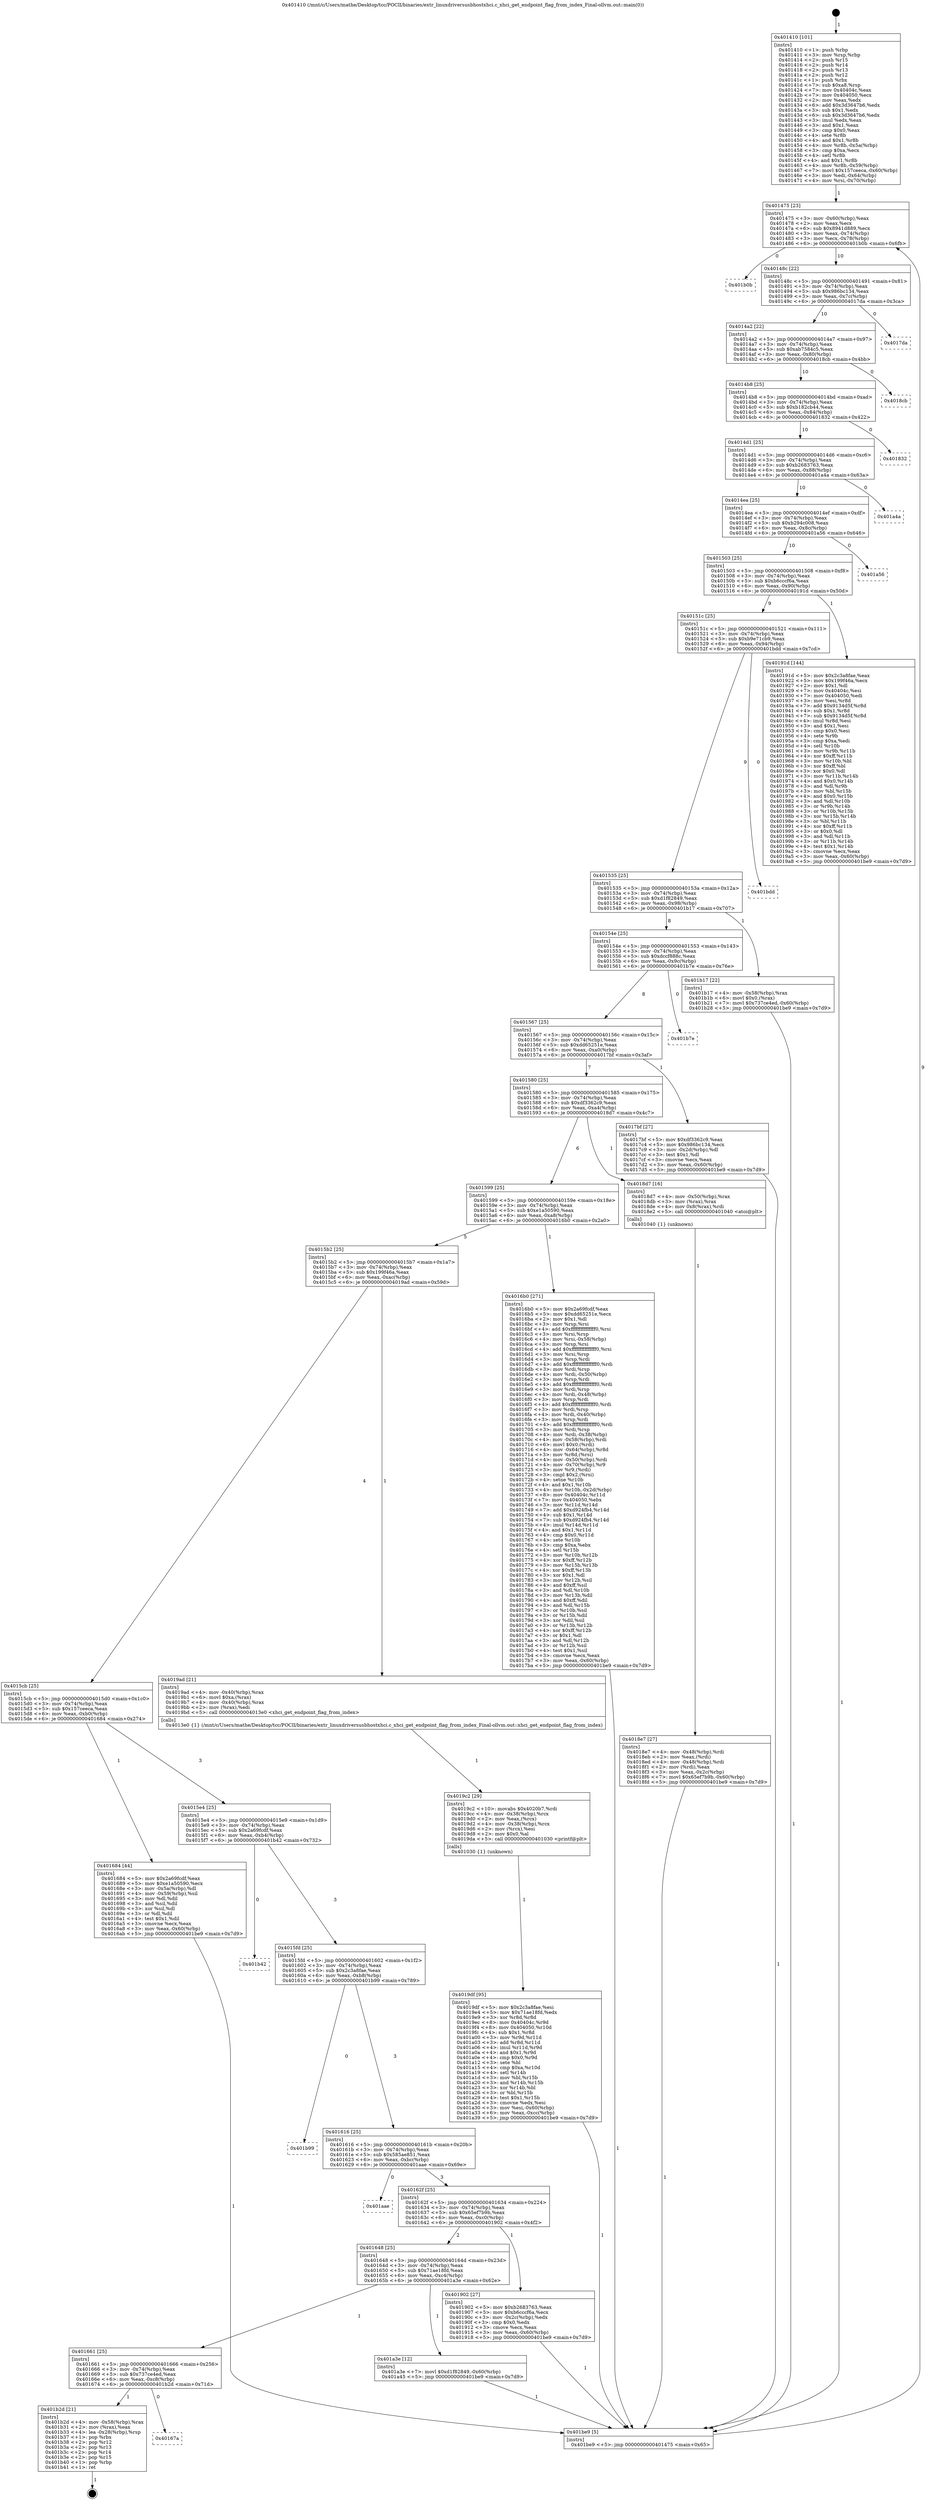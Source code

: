 digraph "0x401410" {
  label = "0x401410 (/mnt/c/Users/mathe/Desktop/tcc/POCII/binaries/extr_linuxdriversusbhostxhci.c_xhci_get_endpoint_flag_from_index_Final-ollvm.out::main(0))"
  labelloc = "t"
  node[shape=record]

  Entry [label="",width=0.3,height=0.3,shape=circle,fillcolor=black,style=filled]
  "0x401475" [label="{
     0x401475 [23]\l
     | [instrs]\l
     &nbsp;&nbsp;0x401475 \<+3\>: mov -0x60(%rbp),%eax\l
     &nbsp;&nbsp;0x401478 \<+2\>: mov %eax,%ecx\l
     &nbsp;&nbsp;0x40147a \<+6\>: sub $0x8941d889,%ecx\l
     &nbsp;&nbsp;0x401480 \<+3\>: mov %eax,-0x74(%rbp)\l
     &nbsp;&nbsp;0x401483 \<+3\>: mov %ecx,-0x78(%rbp)\l
     &nbsp;&nbsp;0x401486 \<+6\>: je 0000000000401b0b \<main+0x6fb\>\l
  }"]
  "0x401b0b" [label="{
     0x401b0b\l
  }", style=dashed]
  "0x40148c" [label="{
     0x40148c [22]\l
     | [instrs]\l
     &nbsp;&nbsp;0x40148c \<+5\>: jmp 0000000000401491 \<main+0x81\>\l
     &nbsp;&nbsp;0x401491 \<+3\>: mov -0x74(%rbp),%eax\l
     &nbsp;&nbsp;0x401494 \<+5\>: sub $0x986bc134,%eax\l
     &nbsp;&nbsp;0x401499 \<+3\>: mov %eax,-0x7c(%rbp)\l
     &nbsp;&nbsp;0x40149c \<+6\>: je 00000000004017da \<main+0x3ca\>\l
  }"]
  Exit [label="",width=0.3,height=0.3,shape=circle,fillcolor=black,style=filled,peripheries=2]
  "0x4017da" [label="{
     0x4017da\l
  }", style=dashed]
  "0x4014a2" [label="{
     0x4014a2 [22]\l
     | [instrs]\l
     &nbsp;&nbsp;0x4014a2 \<+5\>: jmp 00000000004014a7 \<main+0x97\>\l
     &nbsp;&nbsp;0x4014a7 \<+3\>: mov -0x74(%rbp),%eax\l
     &nbsp;&nbsp;0x4014aa \<+5\>: sub $0xab7584c5,%eax\l
     &nbsp;&nbsp;0x4014af \<+3\>: mov %eax,-0x80(%rbp)\l
     &nbsp;&nbsp;0x4014b2 \<+6\>: je 00000000004018cb \<main+0x4bb\>\l
  }"]
  "0x40167a" [label="{
     0x40167a\l
  }", style=dashed]
  "0x4018cb" [label="{
     0x4018cb\l
  }", style=dashed]
  "0x4014b8" [label="{
     0x4014b8 [25]\l
     | [instrs]\l
     &nbsp;&nbsp;0x4014b8 \<+5\>: jmp 00000000004014bd \<main+0xad\>\l
     &nbsp;&nbsp;0x4014bd \<+3\>: mov -0x74(%rbp),%eax\l
     &nbsp;&nbsp;0x4014c0 \<+5\>: sub $0xb182cb44,%eax\l
     &nbsp;&nbsp;0x4014c5 \<+6\>: mov %eax,-0x84(%rbp)\l
     &nbsp;&nbsp;0x4014cb \<+6\>: je 0000000000401832 \<main+0x422\>\l
  }"]
  "0x401b2d" [label="{
     0x401b2d [21]\l
     | [instrs]\l
     &nbsp;&nbsp;0x401b2d \<+4\>: mov -0x58(%rbp),%rax\l
     &nbsp;&nbsp;0x401b31 \<+2\>: mov (%rax),%eax\l
     &nbsp;&nbsp;0x401b33 \<+4\>: lea -0x28(%rbp),%rsp\l
     &nbsp;&nbsp;0x401b37 \<+1\>: pop %rbx\l
     &nbsp;&nbsp;0x401b38 \<+2\>: pop %r12\l
     &nbsp;&nbsp;0x401b3a \<+2\>: pop %r13\l
     &nbsp;&nbsp;0x401b3c \<+2\>: pop %r14\l
     &nbsp;&nbsp;0x401b3e \<+2\>: pop %r15\l
     &nbsp;&nbsp;0x401b40 \<+1\>: pop %rbp\l
     &nbsp;&nbsp;0x401b41 \<+1\>: ret\l
  }"]
  "0x401832" [label="{
     0x401832\l
  }", style=dashed]
  "0x4014d1" [label="{
     0x4014d1 [25]\l
     | [instrs]\l
     &nbsp;&nbsp;0x4014d1 \<+5\>: jmp 00000000004014d6 \<main+0xc6\>\l
     &nbsp;&nbsp;0x4014d6 \<+3\>: mov -0x74(%rbp),%eax\l
     &nbsp;&nbsp;0x4014d9 \<+5\>: sub $0xb2683763,%eax\l
     &nbsp;&nbsp;0x4014de \<+6\>: mov %eax,-0x88(%rbp)\l
     &nbsp;&nbsp;0x4014e4 \<+6\>: je 0000000000401a4a \<main+0x63a\>\l
  }"]
  "0x401661" [label="{
     0x401661 [25]\l
     | [instrs]\l
     &nbsp;&nbsp;0x401661 \<+5\>: jmp 0000000000401666 \<main+0x256\>\l
     &nbsp;&nbsp;0x401666 \<+3\>: mov -0x74(%rbp),%eax\l
     &nbsp;&nbsp;0x401669 \<+5\>: sub $0x737ce4ed,%eax\l
     &nbsp;&nbsp;0x40166e \<+6\>: mov %eax,-0xc8(%rbp)\l
     &nbsp;&nbsp;0x401674 \<+6\>: je 0000000000401b2d \<main+0x71d\>\l
  }"]
  "0x401a4a" [label="{
     0x401a4a\l
  }", style=dashed]
  "0x4014ea" [label="{
     0x4014ea [25]\l
     | [instrs]\l
     &nbsp;&nbsp;0x4014ea \<+5\>: jmp 00000000004014ef \<main+0xdf\>\l
     &nbsp;&nbsp;0x4014ef \<+3\>: mov -0x74(%rbp),%eax\l
     &nbsp;&nbsp;0x4014f2 \<+5\>: sub $0xb294c008,%eax\l
     &nbsp;&nbsp;0x4014f7 \<+6\>: mov %eax,-0x8c(%rbp)\l
     &nbsp;&nbsp;0x4014fd \<+6\>: je 0000000000401a56 \<main+0x646\>\l
  }"]
  "0x401a3e" [label="{
     0x401a3e [12]\l
     | [instrs]\l
     &nbsp;&nbsp;0x401a3e \<+7\>: movl $0xd1f82849,-0x60(%rbp)\l
     &nbsp;&nbsp;0x401a45 \<+5\>: jmp 0000000000401be9 \<main+0x7d9\>\l
  }"]
  "0x401a56" [label="{
     0x401a56\l
  }", style=dashed]
  "0x401503" [label="{
     0x401503 [25]\l
     | [instrs]\l
     &nbsp;&nbsp;0x401503 \<+5\>: jmp 0000000000401508 \<main+0xf8\>\l
     &nbsp;&nbsp;0x401508 \<+3\>: mov -0x74(%rbp),%eax\l
     &nbsp;&nbsp;0x40150b \<+5\>: sub $0xb6cccf6a,%eax\l
     &nbsp;&nbsp;0x401510 \<+6\>: mov %eax,-0x90(%rbp)\l
     &nbsp;&nbsp;0x401516 \<+6\>: je 000000000040191d \<main+0x50d\>\l
  }"]
  "0x4019df" [label="{
     0x4019df [95]\l
     | [instrs]\l
     &nbsp;&nbsp;0x4019df \<+5\>: mov $0x2c3a8fae,%esi\l
     &nbsp;&nbsp;0x4019e4 \<+5\>: mov $0x71ae18fd,%edx\l
     &nbsp;&nbsp;0x4019e9 \<+3\>: xor %r8d,%r8d\l
     &nbsp;&nbsp;0x4019ec \<+8\>: mov 0x40404c,%r9d\l
     &nbsp;&nbsp;0x4019f4 \<+8\>: mov 0x404050,%r10d\l
     &nbsp;&nbsp;0x4019fc \<+4\>: sub $0x1,%r8d\l
     &nbsp;&nbsp;0x401a00 \<+3\>: mov %r9d,%r11d\l
     &nbsp;&nbsp;0x401a03 \<+3\>: add %r8d,%r11d\l
     &nbsp;&nbsp;0x401a06 \<+4\>: imul %r11d,%r9d\l
     &nbsp;&nbsp;0x401a0a \<+4\>: and $0x1,%r9d\l
     &nbsp;&nbsp;0x401a0e \<+4\>: cmp $0x0,%r9d\l
     &nbsp;&nbsp;0x401a12 \<+3\>: sete %bl\l
     &nbsp;&nbsp;0x401a15 \<+4\>: cmp $0xa,%r10d\l
     &nbsp;&nbsp;0x401a19 \<+4\>: setl %r14b\l
     &nbsp;&nbsp;0x401a1d \<+3\>: mov %bl,%r15b\l
     &nbsp;&nbsp;0x401a20 \<+3\>: and %r14b,%r15b\l
     &nbsp;&nbsp;0x401a23 \<+3\>: xor %r14b,%bl\l
     &nbsp;&nbsp;0x401a26 \<+3\>: or %bl,%r15b\l
     &nbsp;&nbsp;0x401a29 \<+4\>: test $0x1,%r15b\l
     &nbsp;&nbsp;0x401a2d \<+3\>: cmovne %edx,%esi\l
     &nbsp;&nbsp;0x401a30 \<+3\>: mov %esi,-0x60(%rbp)\l
     &nbsp;&nbsp;0x401a33 \<+6\>: mov %eax,-0xcc(%rbp)\l
     &nbsp;&nbsp;0x401a39 \<+5\>: jmp 0000000000401be9 \<main+0x7d9\>\l
  }"]
  "0x40191d" [label="{
     0x40191d [144]\l
     | [instrs]\l
     &nbsp;&nbsp;0x40191d \<+5\>: mov $0x2c3a8fae,%eax\l
     &nbsp;&nbsp;0x401922 \<+5\>: mov $0x199f46a,%ecx\l
     &nbsp;&nbsp;0x401927 \<+2\>: mov $0x1,%dl\l
     &nbsp;&nbsp;0x401929 \<+7\>: mov 0x40404c,%esi\l
     &nbsp;&nbsp;0x401930 \<+7\>: mov 0x404050,%edi\l
     &nbsp;&nbsp;0x401937 \<+3\>: mov %esi,%r8d\l
     &nbsp;&nbsp;0x40193a \<+7\>: add $0x9134d5f,%r8d\l
     &nbsp;&nbsp;0x401941 \<+4\>: sub $0x1,%r8d\l
     &nbsp;&nbsp;0x401945 \<+7\>: sub $0x9134d5f,%r8d\l
     &nbsp;&nbsp;0x40194c \<+4\>: imul %r8d,%esi\l
     &nbsp;&nbsp;0x401950 \<+3\>: and $0x1,%esi\l
     &nbsp;&nbsp;0x401953 \<+3\>: cmp $0x0,%esi\l
     &nbsp;&nbsp;0x401956 \<+4\>: sete %r9b\l
     &nbsp;&nbsp;0x40195a \<+3\>: cmp $0xa,%edi\l
     &nbsp;&nbsp;0x40195d \<+4\>: setl %r10b\l
     &nbsp;&nbsp;0x401961 \<+3\>: mov %r9b,%r11b\l
     &nbsp;&nbsp;0x401964 \<+4\>: xor $0xff,%r11b\l
     &nbsp;&nbsp;0x401968 \<+3\>: mov %r10b,%bl\l
     &nbsp;&nbsp;0x40196b \<+3\>: xor $0xff,%bl\l
     &nbsp;&nbsp;0x40196e \<+3\>: xor $0x0,%dl\l
     &nbsp;&nbsp;0x401971 \<+3\>: mov %r11b,%r14b\l
     &nbsp;&nbsp;0x401974 \<+4\>: and $0x0,%r14b\l
     &nbsp;&nbsp;0x401978 \<+3\>: and %dl,%r9b\l
     &nbsp;&nbsp;0x40197b \<+3\>: mov %bl,%r15b\l
     &nbsp;&nbsp;0x40197e \<+4\>: and $0x0,%r15b\l
     &nbsp;&nbsp;0x401982 \<+3\>: and %dl,%r10b\l
     &nbsp;&nbsp;0x401985 \<+3\>: or %r9b,%r14b\l
     &nbsp;&nbsp;0x401988 \<+3\>: or %r10b,%r15b\l
     &nbsp;&nbsp;0x40198b \<+3\>: xor %r15b,%r14b\l
     &nbsp;&nbsp;0x40198e \<+3\>: or %bl,%r11b\l
     &nbsp;&nbsp;0x401991 \<+4\>: xor $0xff,%r11b\l
     &nbsp;&nbsp;0x401995 \<+3\>: or $0x0,%dl\l
     &nbsp;&nbsp;0x401998 \<+3\>: and %dl,%r11b\l
     &nbsp;&nbsp;0x40199b \<+3\>: or %r11b,%r14b\l
     &nbsp;&nbsp;0x40199e \<+4\>: test $0x1,%r14b\l
     &nbsp;&nbsp;0x4019a2 \<+3\>: cmovne %ecx,%eax\l
     &nbsp;&nbsp;0x4019a5 \<+3\>: mov %eax,-0x60(%rbp)\l
     &nbsp;&nbsp;0x4019a8 \<+5\>: jmp 0000000000401be9 \<main+0x7d9\>\l
  }"]
  "0x40151c" [label="{
     0x40151c [25]\l
     | [instrs]\l
     &nbsp;&nbsp;0x40151c \<+5\>: jmp 0000000000401521 \<main+0x111\>\l
     &nbsp;&nbsp;0x401521 \<+3\>: mov -0x74(%rbp),%eax\l
     &nbsp;&nbsp;0x401524 \<+5\>: sub $0xb9e71cb9,%eax\l
     &nbsp;&nbsp;0x401529 \<+6\>: mov %eax,-0x94(%rbp)\l
     &nbsp;&nbsp;0x40152f \<+6\>: je 0000000000401bdd \<main+0x7cd\>\l
  }"]
  "0x4019c2" [label="{
     0x4019c2 [29]\l
     | [instrs]\l
     &nbsp;&nbsp;0x4019c2 \<+10\>: movabs $0x4020b7,%rdi\l
     &nbsp;&nbsp;0x4019cc \<+4\>: mov -0x38(%rbp),%rcx\l
     &nbsp;&nbsp;0x4019d0 \<+2\>: mov %eax,(%rcx)\l
     &nbsp;&nbsp;0x4019d2 \<+4\>: mov -0x38(%rbp),%rcx\l
     &nbsp;&nbsp;0x4019d6 \<+2\>: mov (%rcx),%esi\l
     &nbsp;&nbsp;0x4019d8 \<+2\>: mov $0x0,%al\l
     &nbsp;&nbsp;0x4019da \<+5\>: call 0000000000401030 \<printf@plt\>\l
     | [calls]\l
     &nbsp;&nbsp;0x401030 \{1\} (unknown)\l
  }"]
  "0x401bdd" [label="{
     0x401bdd\l
  }", style=dashed]
  "0x401535" [label="{
     0x401535 [25]\l
     | [instrs]\l
     &nbsp;&nbsp;0x401535 \<+5\>: jmp 000000000040153a \<main+0x12a\>\l
     &nbsp;&nbsp;0x40153a \<+3\>: mov -0x74(%rbp),%eax\l
     &nbsp;&nbsp;0x40153d \<+5\>: sub $0xd1f82849,%eax\l
     &nbsp;&nbsp;0x401542 \<+6\>: mov %eax,-0x98(%rbp)\l
     &nbsp;&nbsp;0x401548 \<+6\>: je 0000000000401b17 \<main+0x707\>\l
  }"]
  "0x401648" [label="{
     0x401648 [25]\l
     | [instrs]\l
     &nbsp;&nbsp;0x401648 \<+5\>: jmp 000000000040164d \<main+0x23d\>\l
     &nbsp;&nbsp;0x40164d \<+3\>: mov -0x74(%rbp),%eax\l
     &nbsp;&nbsp;0x401650 \<+5\>: sub $0x71ae18fd,%eax\l
     &nbsp;&nbsp;0x401655 \<+6\>: mov %eax,-0xc4(%rbp)\l
     &nbsp;&nbsp;0x40165b \<+6\>: je 0000000000401a3e \<main+0x62e\>\l
  }"]
  "0x401b17" [label="{
     0x401b17 [22]\l
     | [instrs]\l
     &nbsp;&nbsp;0x401b17 \<+4\>: mov -0x58(%rbp),%rax\l
     &nbsp;&nbsp;0x401b1b \<+6\>: movl $0x0,(%rax)\l
     &nbsp;&nbsp;0x401b21 \<+7\>: movl $0x737ce4ed,-0x60(%rbp)\l
     &nbsp;&nbsp;0x401b28 \<+5\>: jmp 0000000000401be9 \<main+0x7d9\>\l
  }"]
  "0x40154e" [label="{
     0x40154e [25]\l
     | [instrs]\l
     &nbsp;&nbsp;0x40154e \<+5\>: jmp 0000000000401553 \<main+0x143\>\l
     &nbsp;&nbsp;0x401553 \<+3\>: mov -0x74(%rbp),%eax\l
     &nbsp;&nbsp;0x401556 \<+5\>: sub $0xdccf888c,%eax\l
     &nbsp;&nbsp;0x40155b \<+6\>: mov %eax,-0x9c(%rbp)\l
     &nbsp;&nbsp;0x401561 \<+6\>: je 0000000000401b7e \<main+0x76e\>\l
  }"]
  "0x401902" [label="{
     0x401902 [27]\l
     | [instrs]\l
     &nbsp;&nbsp;0x401902 \<+5\>: mov $0xb2683763,%eax\l
     &nbsp;&nbsp;0x401907 \<+5\>: mov $0xb6cccf6a,%ecx\l
     &nbsp;&nbsp;0x40190c \<+3\>: mov -0x2c(%rbp),%edx\l
     &nbsp;&nbsp;0x40190f \<+3\>: cmp $0x0,%edx\l
     &nbsp;&nbsp;0x401912 \<+3\>: cmove %ecx,%eax\l
     &nbsp;&nbsp;0x401915 \<+3\>: mov %eax,-0x60(%rbp)\l
     &nbsp;&nbsp;0x401918 \<+5\>: jmp 0000000000401be9 \<main+0x7d9\>\l
  }"]
  "0x401b7e" [label="{
     0x401b7e\l
  }", style=dashed]
  "0x401567" [label="{
     0x401567 [25]\l
     | [instrs]\l
     &nbsp;&nbsp;0x401567 \<+5\>: jmp 000000000040156c \<main+0x15c\>\l
     &nbsp;&nbsp;0x40156c \<+3\>: mov -0x74(%rbp),%eax\l
     &nbsp;&nbsp;0x40156f \<+5\>: sub $0xdd65251e,%eax\l
     &nbsp;&nbsp;0x401574 \<+6\>: mov %eax,-0xa0(%rbp)\l
     &nbsp;&nbsp;0x40157a \<+6\>: je 00000000004017bf \<main+0x3af\>\l
  }"]
  "0x40162f" [label="{
     0x40162f [25]\l
     | [instrs]\l
     &nbsp;&nbsp;0x40162f \<+5\>: jmp 0000000000401634 \<main+0x224\>\l
     &nbsp;&nbsp;0x401634 \<+3\>: mov -0x74(%rbp),%eax\l
     &nbsp;&nbsp;0x401637 \<+5\>: sub $0x65ef7b9b,%eax\l
     &nbsp;&nbsp;0x40163c \<+6\>: mov %eax,-0xc0(%rbp)\l
     &nbsp;&nbsp;0x401642 \<+6\>: je 0000000000401902 \<main+0x4f2\>\l
  }"]
  "0x4017bf" [label="{
     0x4017bf [27]\l
     | [instrs]\l
     &nbsp;&nbsp;0x4017bf \<+5\>: mov $0xdf3362c9,%eax\l
     &nbsp;&nbsp;0x4017c4 \<+5\>: mov $0x986bc134,%ecx\l
     &nbsp;&nbsp;0x4017c9 \<+3\>: mov -0x2d(%rbp),%dl\l
     &nbsp;&nbsp;0x4017cc \<+3\>: test $0x1,%dl\l
     &nbsp;&nbsp;0x4017cf \<+3\>: cmovne %ecx,%eax\l
     &nbsp;&nbsp;0x4017d2 \<+3\>: mov %eax,-0x60(%rbp)\l
     &nbsp;&nbsp;0x4017d5 \<+5\>: jmp 0000000000401be9 \<main+0x7d9\>\l
  }"]
  "0x401580" [label="{
     0x401580 [25]\l
     | [instrs]\l
     &nbsp;&nbsp;0x401580 \<+5\>: jmp 0000000000401585 \<main+0x175\>\l
     &nbsp;&nbsp;0x401585 \<+3\>: mov -0x74(%rbp),%eax\l
     &nbsp;&nbsp;0x401588 \<+5\>: sub $0xdf3362c9,%eax\l
     &nbsp;&nbsp;0x40158d \<+6\>: mov %eax,-0xa4(%rbp)\l
     &nbsp;&nbsp;0x401593 \<+6\>: je 00000000004018d7 \<main+0x4c7\>\l
  }"]
  "0x401aae" [label="{
     0x401aae\l
  }", style=dashed]
  "0x4018d7" [label="{
     0x4018d7 [16]\l
     | [instrs]\l
     &nbsp;&nbsp;0x4018d7 \<+4\>: mov -0x50(%rbp),%rax\l
     &nbsp;&nbsp;0x4018db \<+3\>: mov (%rax),%rax\l
     &nbsp;&nbsp;0x4018de \<+4\>: mov 0x8(%rax),%rdi\l
     &nbsp;&nbsp;0x4018e2 \<+5\>: call 0000000000401040 \<atoi@plt\>\l
     | [calls]\l
     &nbsp;&nbsp;0x401040 \{1\} (unknown)\l
  }"]
  "0x401599" [label="{
     0x401599 [25]\l
     | [instrs]\l
     &nbsp;&nbsp;0x401599 \<+5\>: jmp 000000000040159e \<main+0x18e\>\l
     &nbsp;&nbsp;0x40159e \<+3\>: mov -0x74(%rbp),%eax\l
     &nbsp;&nbsp;0x4015a1 \<+5\>: sub $0xe1a50590,%eax\l
     &nbsp;&nbsp;0x4015a6 \<+6\>: mov %eax,-0xa8(%rbp)\l
     &nbsp;&nbsp;0x4015ac \<+6\>: je 00000000004016b0 \<main+0x2a0\>\l
  }"]
  "0x401616" [label="{
     0x401616 [25]\l
     | [instrs]\l
     &nbsp;&nbsp;0x401616 \<+5\>: jmp 000000000040161b \<main+0x20b\>\l
     &nbsp;&nbsp;0x40161b \<+3\>: mov -0x74(%rbp),%eax\l
     &nbsp;&nbsp;0x40161e \<+5\>: sub $0x585ae851,%eax\l
     &nbsp;&nbsp;0x401623 \<+6\>: mov %eax,-0xbc(%rbp)\l
     &nbsp;&nbsp;0x401629 \<+6\>: je 0000000000401aae \<main+0x69e\>\l
  }"]
  "0x4016b0" [label="{
     0x4016b0 [271]\l
     | [instrs]\l
     &nbsp;&nbsp;0x4016b0 \<+5\>: mov $0x2a69fcdf,%eax\l
     &nbsp;&nbsp;0x4016b5 \<+5\>: mov $0xdd65251e,%ecx\l
     &nbsp;&nbsp;0x4016ba \<+2\>: mov $0x1,%dl\l
     &nbsp;&nbsp;0x4016bc \<+3\>: mov %rsp,%rsi\l
     &nbsp;&nbsp;0x4016bf \<+4\>: add $0xfffffffffffffff0,%rsi\l
     &nbsp;&nbsp;0x4016c3 \<+3\>: mov %rsi,%rsp\l
     &nbsp;&nbsp;0x4016c6 \<+4\>: mov %rsi,-0x58(%rbp)\l
     &nbsp;&nbsp;0x4016ca \<+3\>: mov %rsp,%rsi\l
     &nbsp;&nbsp;0x4016cd \<+4\>: add $0xfffffffffffffff0,%rsi\l
     &nbsp;&nbsp;0x4016d1 \<+3\>: mov %rsi,%rsp\l
     &nbsp;&nbsp;0x4016d4 \<+3\>: mov %rsp,%rdi\l
     &nbsp;&nbsp;0x4016d7 \<+4\>: add $0xfffffffffffffff0,%rdi\l
     &nbsp;&nbsp;0x4016db \<+3\>: mov %rdi,%rsp\l
     &nbsp;&nbsp;0x4016de \<+4\>: mov %rdi,-0x50(%rbp)\l
     &nbsp;&nbsp;0x4016e2 \<+3\>: mov %rsp,%rdi\l
     &nbsp;&nbsp;0x4016e5 \<+4\>: add $0xfffffffffffffff0,%rdi\l
     &nbsp;&nbsp;0x4016e9 \<+3\>: mov %rdi,%rsp\l
     &nbsp;&nbsp;0x4016ec \<+4\>: mov %rdi,-0x48(%rbp)\l
     &nbsp;&nbsp;0x4016f0 \<+3\>: mov %rsp,%rdi\l
     &nbsp;&nbsp;0x4016f3 \<+4\>: add $0xfffffffffffffff0,%rdi\l
     &nbsp;&nbsp;0x4016f7 \<+3\>: mov %rdi,%rsp\l
     &nbsp;&nbsp;0x4016fa \<+4\>: mov %rdi,-0x40(%rbp)\l
     &nbsp;&nbsp;0x4016fe \<+3\>: mov %rsp,%rdi\l
     &nbsp;&nbsp;0x401701 \<+4\>: add $0xfffffffffffffff0,%rdi\l
     &nbsp;&nbsp;0x401705 \<+3\>: mov %rdi,%rsp\l
     &nbsp;&nbsp;0x401708 \<+4\>: mov %rdi,-0x38(%rbp)\l
     &nbsp;&nbsp;0x40170c \<+4\>: mov -0x58(%rbp),%rdi\l
     &nbsp;&nbsp;0x401710 \<+6\>: movl $0x0,(%rdi)\l
     &nbsp;&nbsp;0x401716 \<+4\>: mov -0x64(%rbp),%r8d\l
     &nbsp;&nbsp;0x40171a \<+3\>: mov %r8d,(%rsi)\l
     &nbsp;&nbsp;0x40171d \<+4\>: mov -0x50(%rbp),%rdi\l
     &nbsp;&nbsp;0x401721 \<+4\>: mov -0x70(%rbp),%r9\l
     &nbsp;&nbsp;0x401725 \<+3\>: mov %r9,(%rdi)\l
     &nbsp;&nbsp;0x401728 \<+3\>: cmpl $0x2,(%rsi)\l
     &nbsp;&nbsp;0x40172b \<+4\>: setne %r10b\l
     &nbsp;&nbsp;0x40172f \<+4\>: and $0x1,%r10b\l
     &nbsp;&nbsp;0x401733 \<+4\>: mov %r10b,-0x2d(%rbp)\l
     &nbsp;&nbsp;0x401737 \<+8\>: mov 0x40404c,%r11d\l
     &nbsp;&nbsp;0x40173f \<+7\>: mov 0x404050,%ebx\l
     &nbsp;&nbsp;0x401746 \<+3\>: mov %r11d,%r14d\l
     &nbsp;&nbsp;0x401749 \<+7\>: add $0xd924fb4,%r14d\l
     &nbsp;&nbsp;0x401750 \<+4\>: sub $0x1,%r14d\l
     &nbsp;&nbsp;0x401754 \<+7\>: sub $0xd924fb4,%r14d\l
     &nbsp;&nbsp;0x40175b \<+4\>: imul %r14d,%r11d\l
     &nbsp;&nbsp;0x40175f \<+4\>: and $0x1,%r11d\l
     &nbsp;&nbsp;0x401763 \<+4\>: cmp $0x0,%r11d\l
     &nbsp;&nbsp;0x401767 \<+4\>: sete %r10b\l
     &nbsp;&nbsp;0x40176b \<+3\>: cmp $0xa,%ebx\l
     &nbsp;&nbsp;0x40176e \<+4\>: setl %r15b\l
     &nbsp;&nbsp;0x401772 \<+3\>: mov %r10b,%r12b\l
     &nbsp;&nbsp;0x401775 \<+4\>: xor $0xff,%r12b\l
     &nbsp;&nbsp;0x401779 \<+3\>: mov %r15b,%r13b\l
     &nbsp;&nbsp;0x40177c \<+4\>: xor $0xff,%r13b\l
     &nbsp;&nbsp;0x401780 \<+3\>: xor $0x1,%dl\l
     &nbsp;&nbsp;0x401783 \<+3\>: mov %r12b,%sil\l
     &nbsp;&nbsp;0x401786 \<+4\>: and $0xff,%sil\l
     &nbsp;&nbsp;0x40178a \<+3\>: and %dl,%r10b\l
     &nbsp;&nbsp;0x40178d \<+3\>: mov %r13b,%dil\l
     &nbsp;&nbsp;0x401790 \<+4\>: and $0xff,%dil\l
     &nbsp;&nbsp;0x401794 \<+3\>: and %dl,%r15b\l
     &nbsp;&nbsp;0x401797 \<+3\>: or %r10b,%sil\l
     &nbsp;&nbsp;0x40179a \<+3\>: or %r15b,%dil\l
     &nbsp;&nbsp;0x40179d \<+3\>: xor %dil,%sil\l
     &nbsp;&nbsp;0x4017a0 \<+3\>: or %r13b,%r12b\l
     &nbsp;&nbsp;0x4017a3 \<+4\>: xor $0xff,%r12b\l
     &nbsp;&nbsp;0x4017a7 \<+3\>: or $0x1,%dl\l
     &nbsp;&nbsp;0x4017aa \<+3\>: and %dl,%r12b\l
     &nbsp;&nbsp;0x4017ad \<+3\>: or %r12b,%sil\l
     &nbsp;&nbsp;0x4017b0 \<+4\>: test $0x1,%sil\l
     &nbsp;&nbsp;0x4017b4 \<+3\>: cmovne %ecx,%eax\l
     &nbsp;&nbsp;0x4017b7 \<+3\>: mov %eax,-0x60(%rbp)\l
     &nbsp;&nbsp;0x4017ba \<+5\>: jmp 0000000000401be9 \<main+0x7d9\>\l
  }"]
  "0x4015b2" [label="{
     0x4015b2 [25]\l
     | [instrs]\l
     &nbsp;&nbsp;0x4015b2 \<+5\>: jmp 00000000004015b7 \<main+0x1a7\>\l
     &nbsp;&nbsp;0x4015b7 \<+3\>: mov -0x74(%rbp),%eax\l
     &nbsp;&nbsp;0x4015ba \<+5\>: sub $0x199f46a,%eax\l
     &nbsp;&nbsp;0x4015bf \<+6\>: mov %eax,-0xac(%rbp)\l
     &nbsp;&nbsp;0x4015c5 \<+6\>: je 00000000004019ad \<main+0x59d\>\l
  }"]
  "0x401b99" [label="{
     0x401b99\l
  }", style=dashed]
  "0x4019ad" [label="{
     0x4019ad [21]\l
     | [instrs]\l
     &nbsp;&nbsp;0x4019ad \<+4\>: mov -0x40(%rbp),%rax\l
     &nbsp;&nbsp;0x4019b1 \<+6\>: movl $0xa,(%rax)\l
     &nbsp;&nbsp;0x4019b7 \<+4\>: mov -0x40(%rbp),%rax\l
     &nbsp;&nbsp;0x4019bb \<+2\>: mov (%rax),%edi\l
     &nbsp;&nbsp;0x4019bd \<+5\>: call 00000000004013e0 \<xhci_get_endpoint_flag_from_index\>\l
     | [calls]\l
     &nbsp;&nbsp;0x4013e0 \{1\} (/mnt/c/Users/mathe/Desktop/tcc/POCII/binaries/extr_linuxdriversusbhostxhci.c_xhci_get_endpoint_flag_from_index_Final-ollvm.out::xhci_get_endpoint_flag_from_index)\l
  }"]
  "0x4015cb" [label="{
     0x4015cb [25]\l
     | [instrs]\l
     &nbsp;&nbsp;0x4015cb \<+5\>: jmp 00000000004015d0 \<main+0x1c0\>\l
     &nbsp;&nbsp;0x4015d0 \<+3\>: mov -0x74(%rbp),%eax\l
     &nbsp;&nbsp;0x4015d3 \<+5\>: sub $0x157ceeca,%eax\l
     &nbsp;&nbsp;0x4015d8 \<+6\>: mov %eax,-0xb0(%rbp)\l
     &nbsp;&nbsp;0x4015de \<+6\>: je 0000000000401684 \<main+0x274\>\l
  }"]
  "0x4015fd" [label="{
     0x4015fd [25]\l
     | [instrs]\l
     &nbsp;&nbsp;0x4015fd \<+5\>: jmp 0000000000401602 \<main+0x1f2\>\l
     &nbsp;&nbsp;0x401602 \<+3\>: mov -0x74(%rbp),%eax\l
     &nbsp;&nbsp;0x401605 \<+5\>: sub $0x2c3a8fae,%eax\l
     &nbsp;&nbsp;0x40160a \<+6\>: mov %eax,-0xb8(%rbp)\l
     &nbsp;&nbsp;0x401610 \<+6\>: je 0000000000401b99 \<main+0x789\>\l
  }"]
  "0x401684" [label="{
     0x401684 [44]\l
     | [instrs]\l
     &nbsp;&nbsp;0x401684 \<+5\>: mov $0x2a69fcdf,%eax\l
     &nbsp;&nbsp;0x401689 \<+5\>: mov $0xe1a50590,%ecx\l
     &nbsp;&nbsp;0x40168e \<+3\>: mov -0x5a(%rbp),%dl\l
     &nbsp;&nbsp;0x401691 \<+4\>: mov -0x59(%rbp),%sil\l
     &nbsp;&nbsp;0x401695 \<+3\>: mov %dl,%dil\l
     &nbsp;&nbsp;0x401698 \<+3\>: and %sil,%dil\l
     &nbsp;&nbsp;0x40169b \<+3\>: xor %sil,%dl\l
     &nbsp;&nbsp;0x40169e \<+3\>: or %dl,%dil\l
     &nbsp;&nbsp;0x4016a1 \<+4\>: test $0x1,%dil\l
     &nbsp;&nbsp;0x4016a5 \<+3\>: cmovne %ecx,%eax\l
     &nbsp;&nbsp;0x4016a8 \<+3\>: mov %eax,-0x60(%rbp)\l
     &nbsp;&nbsp;0x4016ab \<+5\>: jmp 0000000000401be9 \<main+0x7d9\>\l
  }"]
  "0x4015e4" [label="{
     0x4015e4 [25]\l
     | [instrs]\l
     &nbsp;&nbsp;0x4015e4 \<+5\>: jmp 00000000004015e9 \<main+0x1d9\>\l
     &nbsp;&nbsp;0x4015e9 \<+3\>: mov -0x74(%rbp),%eax\l
     &nbsp;&nbsp;0x4015ec \<+5\>: sub $0x2a69fcdf,%eax\l
     &nbsp;&nbsp;0x4015f1 \<+6\>: mov %eax,-0xb4(%rbp)\l
     &nbsp;&nbsp;0x4015f7 \<+6\>: je 0000000000401b42 \<main+0x732\>\l
  }"]
  "0x401be9" [label="{
     0x401be9 [5]\l
     | [instrs]\l
     &nbsp;&nbsp;0x401be9 \<+5\>: jmp 0000000000401475 \<main+0x65\>\l
  }"]
  "0x401410" [label="{
     0x401410 [101]\l
     | [instrs]\l
     &nbsp;&nbsp;0x401410 \<+1\>: push %rbp\l
     &nbsp;&nbsp;0x401411 \<+3\>: mov %rsp,%rbp\l
     &nbsp;&nbsp;0x401414 \<+2\>: push %r15\l
     &nbsp;&nbsp;0x401416 \<+2\>: push %r14\l
     &nbsp;&nbsp;0x401418 \<+2\>: push %r13\l
     &nbsp;&nbsp;0x40141a \<+2\>: push %r12\l
     &nbsp;&nbsp;0x40141c \<+1\>: push %rbx\l
     &nbsp;&nbsp;0x40141d \<+7\>: sub $0xa8,%rsp\l
     &nbsp;&nbsp;0x401424 \<+7\>: mov 0x40404c,%eax\l
     &nbsp;&nbsp;0x40142b \<+7\>: mov 0x404050,%ecx\l
     &nbsp;&nbsp;0x401432 \<+2\>: mov %eax,%edx\l
     &nbsp;&nbsp;0x401434 \<+6\>: add $0x3d3647b6,%edx\l
     &nbsp;&nbsp;0x40143a \<+3\>: sub $0x1,%edx\l
     &nbsp;&nbsp;0x40143d \<+6\>: sub $0x3d3647b6,%edx\l
     &nbsp;&nbsp;0x401443 \<+3\>: imul %edx,%eax\l
     &nbsp;&nbsp;0x401446 \<+3\>: and $0x1,%eax\l
     &nbsp;&nbsp;0x401449 \<+3\>: cmp $0x0,%eax\l
     &nbsp;&nbsp;0x40144c \<+4\>: sete %r8b\l
     &nbsp;&nbsp;0x401450 \<+4\>: and $0x1,%r8b\l
     &nbsp;&nbsp;0x401454 \<+4\>: mov %r8b,-0x5a(%rbp)\l
     &nbsp;&nbsp;0x401458 \<+3\>: cmp $0xa,%ecx\l
     &nbsp;&nbsp;0x40145b \<+4\>: setl %r8b\l
     &nbsp;&nbsp;0x40145f \<+4\>: and $0x1,%r8b\l
     &nbsp;&nbsp;0x401463 \<+4\>: mov %r8b,-0x59(%rbp)\l
     &nbsp;&nbsp;0x401467 \<+7\>: movl $0x157ceeca,-0x60(%rbp)\l
     &nbsp;&nbsp;0x40146e \<+3\>: mov %edi,-0x64(%rbp)\l
     &nbsp;&nbsp;0x401471 \<+4\>: mov %rsi,-0x70(%rbp)\l
  }"]
  "0x401b42" [label="{
     0x401b42\l
  }", style=dashed]
  "0x4018e7" [label="{
     0x4018e7 [27]\l
     | [instrs]\l
     &nbsp;&nbsp;0x4018e7 \<+4\>: mov -0x48(%rbp),%rdi\l
     &nbsp;&nbsp;0x4018eb \<+2\>: mov %eax,(%rdi)\l
     &nbsp;&nbsp;0x4018ed \<+4\>: mov -0x48(%rbp),%rdi\l
     &nbsp;&nbsp;0x4018f1 \<+2\>: mov (%rdi),%eax\l
     &nbsp;&nbsp;0x4018f3 \<+3\>: mov %eax,-0x2c(%rbp)\l
     &nbsp;&nbsp;0x4018f6 \<+7\>: movl $0x65ef7b9b,-0x60(%rbp)\l
     &nbsp;&nbsp;0x4018fd \<+5\>: jmp 0000000000401be9 \<main+0x7d9\>\l
  }"]
  Entry -> "0x401410" [label=" 1"]
  "0x401475" -> "0x401b0b" [label=" 0"]
  "0x401475" -> "0x40148c" [label=" 10"]
  "0x401b2d" -> Exit [label=" 1"]
  "0x40148c" -> "0x4017da" [label=" 0"]
  "0x40148c" -> "0x4014a2" [label=" 10"]
  "0x401661" -> "0x40167a" [label=" 0"]
  "0x4014a2" -> "0x4018cb" [label=" 0"]
  "0x4014a2" -> "0x4014b8" [label=" 10"]
  "0x401661" -> "0x401b2d" [label=" 1"]
  "0x4014b8" -> "0x401832" [label=" 0"]
  "0x4014b8" -> "0x4014d1" [label=" 10"]
  "0x401b17" -> "0x401be9" [label=" 1"]
  "0x4014d1" -> "0x401a4a" [label=" 0"]
  "0x4014d1" -> "0x4014ea" [label=" 10"]
  "0x401a3e" -> "0x401be9" [label=" 1"]
  "0x4014ea" -> "0x401a56" [label=" 0"]
  "0x4014ea" -> "0x401503" [label=" 10"]
  "0x401648" -> "0x401661" [label=" 1"]
  "0x401503" -> "0x40191d" [label=" 1"]
  "0x401503" -> "0x40151c" [label=" 9"]
  "0x401648" -> "0x401a3e" [label=" 1"]
  "0x40151c" -> "0x401bdd" [label=" 0"]
  "0x40151c" -> "0x401535" [label=" 9"]
  "0x4019df" -> "0x401be9" [label=" 1"]
  "0x401535" -> "0x401b17" [label=" 1"]
  "0x401535" -> "0x40154e" [label=" 8"]
  "0x4019c2" -> "0x4019df" [label=" 1"]
  "0x40154e" -> "0x401b7e" [label=" 0"]
  "0x40154e" -> "0x401567" [label=" 8"]
  "0x4019ad" -> "0x4019c2" [label=" 1"]
  "0x401567" -> "0x4017bf" [label=" 1"]
  "0x401567" -> "0x401580" [label=" 7"]
  "0x401902" -> "0x401be9" [label=" 1"]
  "0x401580" -> "0x4018d7" [label=" 1"]
  "0x401580" -> "0x401599" [label=" 6"]
  "0x40162f" -> "0x401648" [label=" 2"]
  "0x401599" -> "0x4016b0" [label=" 1"]
  "0x401599" -> "0x4015b2" [label=" 5"]
  "0x40191d" -> "0x401be9" [label=" 1"]
  "0x4015b2" -> "0x4019ad" [label=" 1"]
  "0x4015b2" -> "0x4015cb" [label=" 4"]
  "0x401616" -> "0x40162f" [label=" 3"]
  "0x4015cb" -> "0x401684" [label=" 1"]
  "0x4015cb" -> "0x4015e4" [label=" 3"]
  "0x401684" -> "0x401be9" [label=" 1"]
  "0x401410" -> "0x401475" [label=" 1"]
  "0x401be9" -> "0x401475" [label=" 9"]
  "0x40162f" -> "0x401902" [label=" 1"]
  "0x4016b0" -> "0x401be9" [label=" 1"]
  "0x4017bf" -> "0x401be9" [label=" 1"]
  "0x4018d7" -> "0x4018e7" [label=" 1"]
  "0x4018e7" -> "0x401be9" [label=" 1"]
  "0x4015fd" -> "0x401616" [label=" 3"]
  "0x4015e4" -> "0x401b42" [label=" 0"]
  "0x4015e4" -> "0x4015fd" [label=" 3"]
  "0x401616" -> "0x401aae" [label=" 0"]
  "0x4015fd" -> "0x401b99" [label=" 0"]
}
